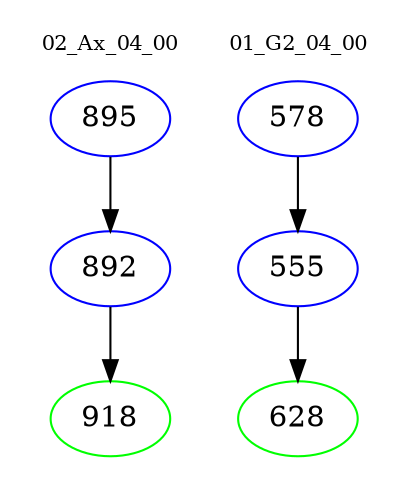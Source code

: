 digraph{
subgraph cluster_0 {
color = white
label = "02_Ax_04_00";
fontsize=10;
T0_895 [label="895", color="blue"]
T0_895 -> T0_892 [color="black"]
T0_892 [label="892", color="blue"]
T0_892 -> T0_918 [color="black"]
T0_918 [label="918", color="green"]
}
subgraph cluster_1 {
color = white
label = "01_G2_04_00";
fontsize=10;
T1_578 [label="578", color="blue"]
T1_578 -> T1_555 [color="black"]
T1_555 [label="555", color="blue"]
T1_555 -> T1_628 [color="black"]
T1_628 [label="628", color="green"]
}
}
